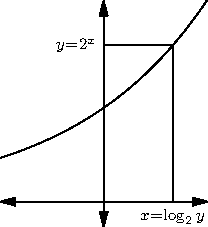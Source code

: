 import graph;
import math;

size(4cm);
real eps=0.3;
real X=1.1;
real Y=3.0;

real f(real x) { return 2**x; }
real w(real x) { return 0.05*sin(20*x); }

//path xax=(-0.25*X,0)--(X,0);
//path yax=(-0.25*X,0)--(Y,0);
//draw(xax,Arrows);
//draw(yax,Arrows);
draw(graph(f,-X,X,operator ..));
xaxis(Arrows);
yaxis(Arrows);

real x0=0.67*X;
real y0=f(x0);

label("${\scriptstyle x=\log_2 y}$",(x0,0),S);
label("${\scriptstyle y=2^x}$",(0,y0),W);

draw((x0,0)--(x0,y0));
draw((0,y0)--(x0,y0));
